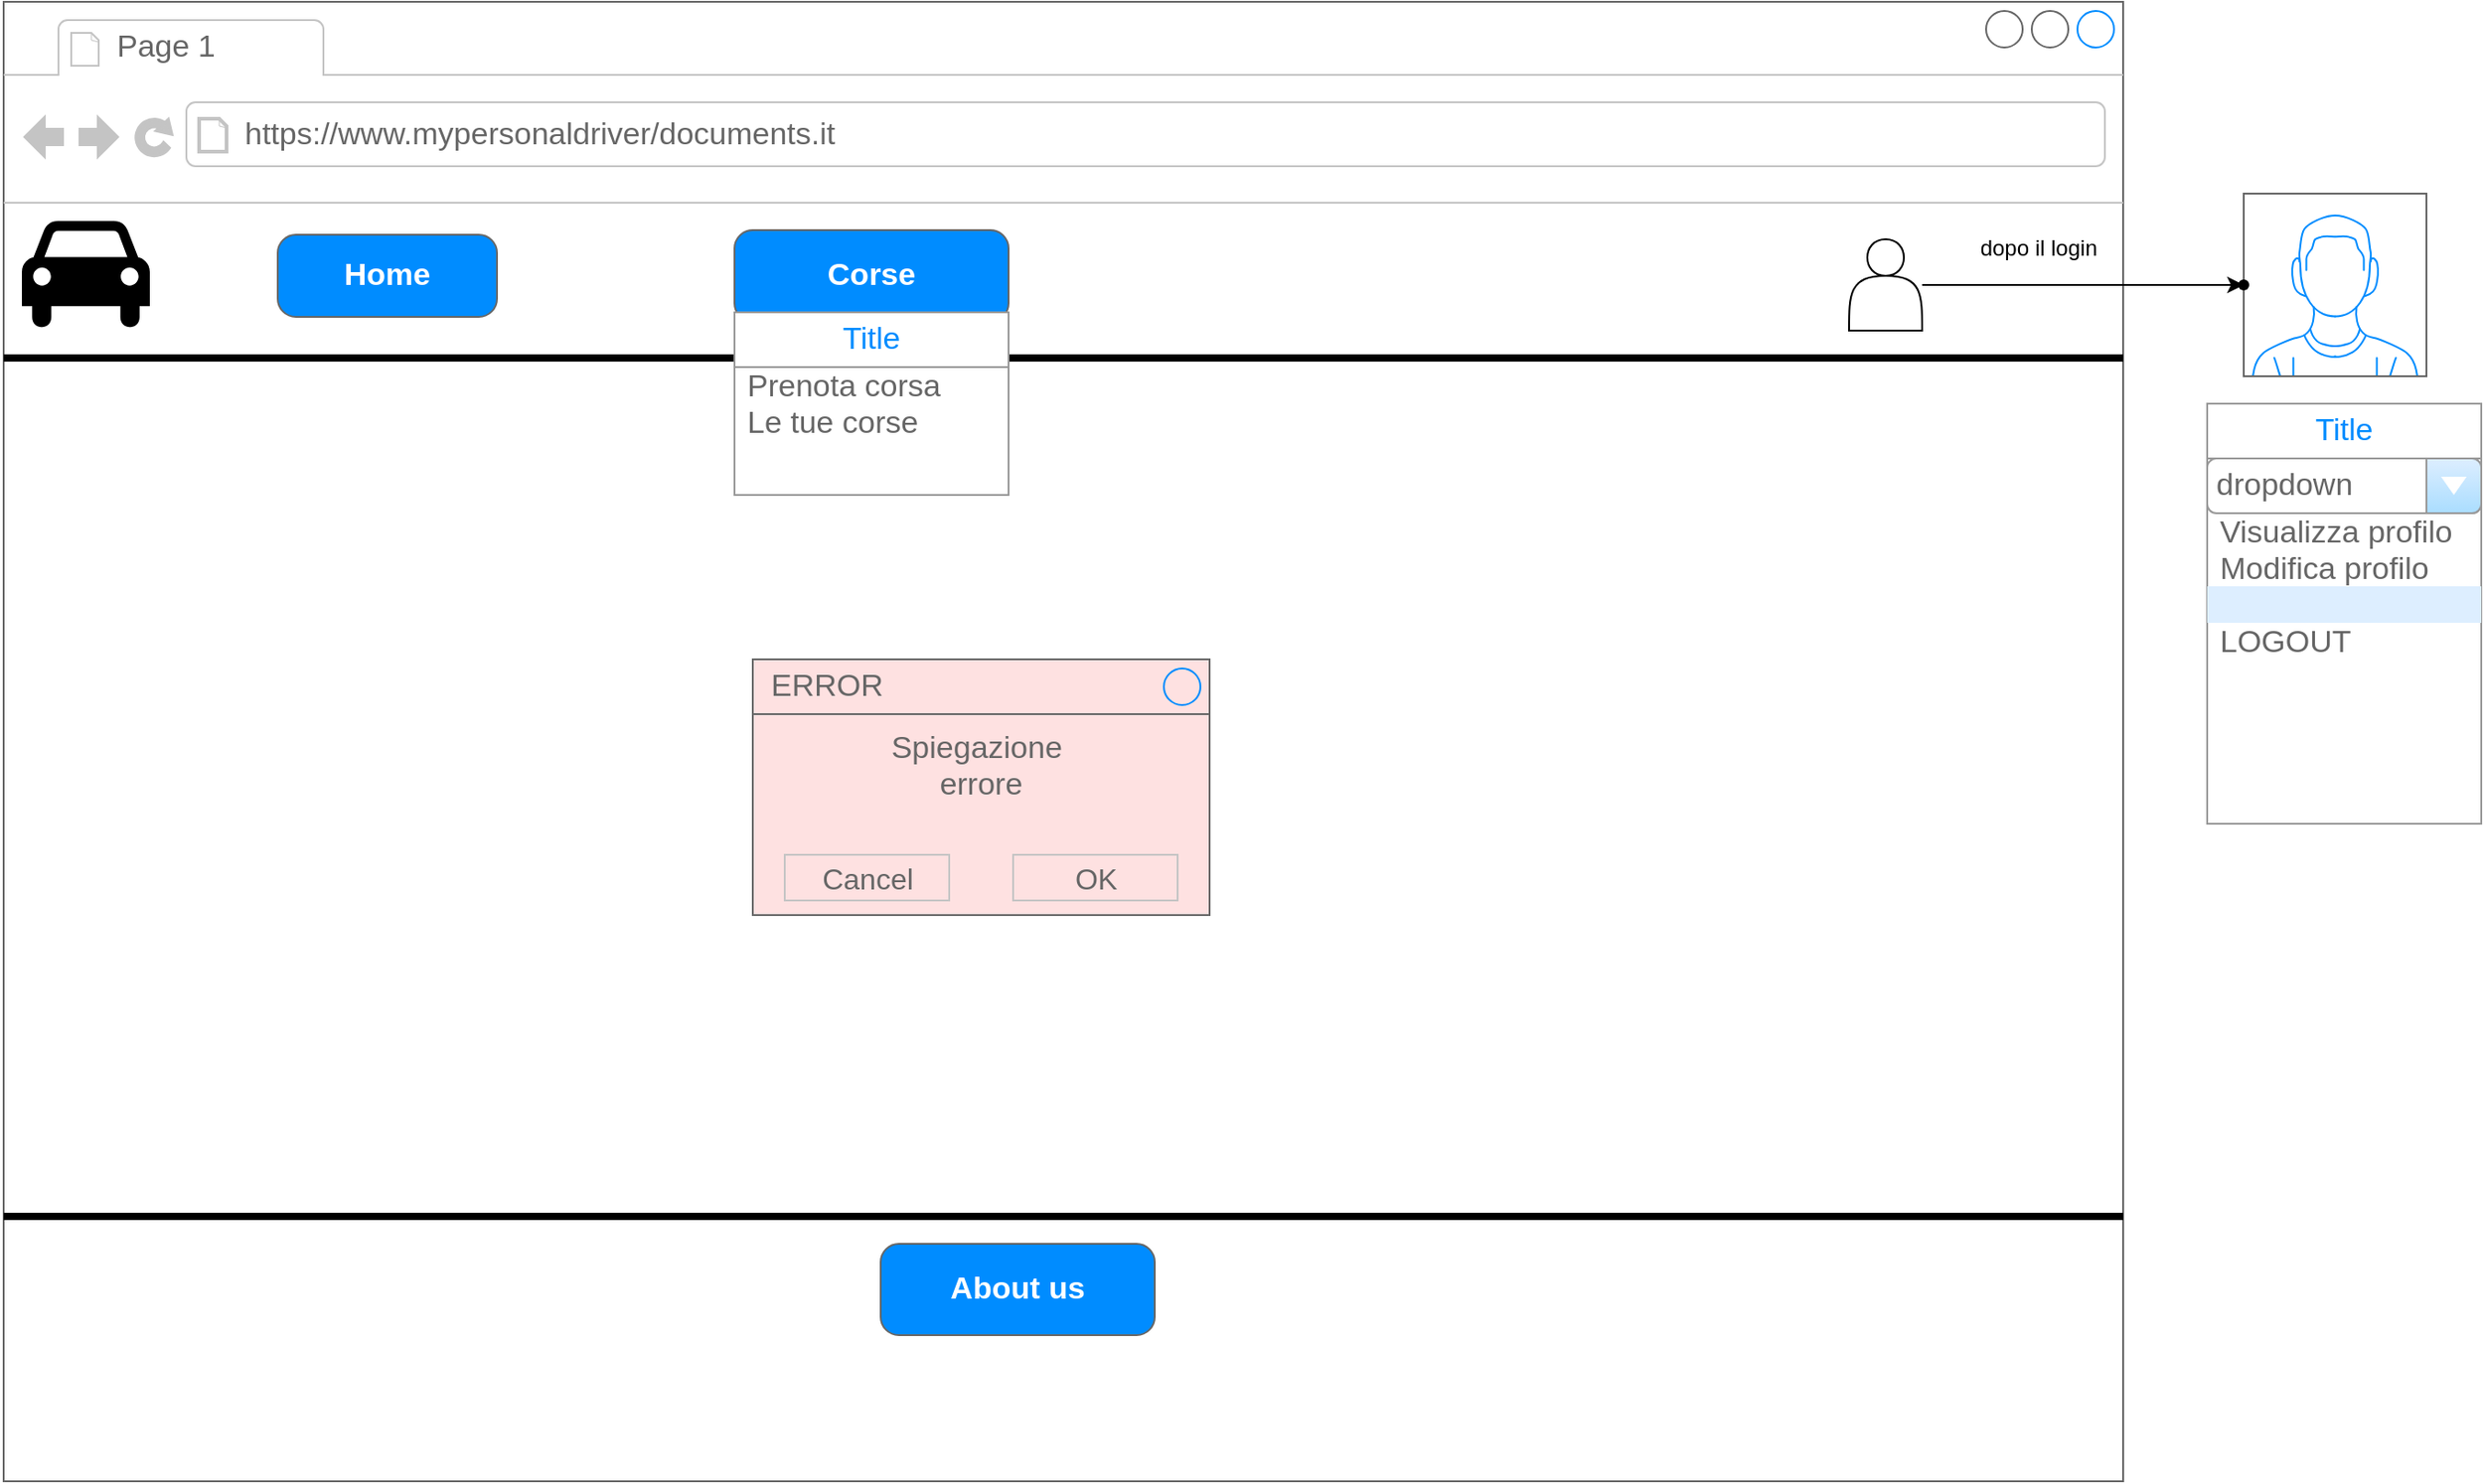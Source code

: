 <mxfile version="24.7.8">
  <diagram name="Pagina-1" id="f8DElW83291utPv9S6O0">
    <mxGraphModel dx="1518" dy="1900" grid="1" gridSize="10" guides="1" tooltips="1" connect="1" arrows="1" fold="1" page="1" pageScale="1" pageWidth="827" pageHeight="1169" math="0" shadow="0">
      <root>
        <mxCell id="0" />
        <mxCell id="1" parent="0" />
        <mxCell id="PLUFHSTD39UYiwxeZ5gk-1" value="" style="strokeWidth=1;shadow=0;dashed=0;align=center;html=1;shape=mxgraph.mockup.containers.browserWindow;rSize=0;strokeColor=#666666;strokeColor2=#008cff;strokeColor3=#c4c4c4;mainText=,;recursiveResize=0;" vertex="1" parent="1">
          <mxGeometry x="54" y="-10" width="1160" height="810" as="geometry" />
        </mxCell>
        <mxCell id="PLUFHSTD39UYiwxeZ5gk-2" value="Page 1" style="strokeWidth=1;shadow=0;dashed=0;align=center;html=1;shape=mxgraph.mockup.containers.anchor;fontSize=17;fontColor=#666666;align=left;whiteSpace=wrap;" vertex="1" parent="PLUFHSTD39UYiwxeZ5gk-1">
          <mxGeometry x="60" y="12" width="110" height="26" as="geometry" />
        </mxCell>
        <mxCell id="PLUFHSTD39UYiwxeZ5gk-3" value="https://www.mypersonaldriver/documents.it" style="strokeWidth=1;shadow=0;dashed=0;align=center;html=1;shape=mxgraph.mockup.containers.anchor;rSize=0;fontSize=17;fontColor=#666666;align=left;" vertex="1" parent="PLUFHSTD39UYiwxeZ5gk-1">
          <mxGeometry x="130" y="60" width="250" height="26" as="geometry" />
        </mxCell>
        <mxCell id="PLUFHSTD39UYiwxeZ5gk-37" value="" style="shape=actor;whiteSpace=wrap;html=1;" vertex="1" parent="PLUFHSTD39UYiwxeZ5gk-1">
          <mxGeometry x="1010" y="130" width="40" height="50" as="geometry" />
        </mxCell>
        <mxCell id="PLUFHSTD39UYiwxeZ5gk-41" value="dopo il login&amp;nbsp;" style="text;html=1;align=center;verticalAlign=middle;resizable=0;points=[];autosize=1;strokeColor=none;fillColor=none;" vertex="1" parent="PLUFHSTD39UYiwxeZ5gk-1">
          <mxGeometry x="1070" y="120" width="90" height="30" as="geometry" />
        </mxCell>
        <mxCell id="PLUFHSTD39UYiwxeZ5gk-55" value="" style="line;strokeWidth=4;html=1;perimeter=backbonePerimeter;points=[];outlineConnect=0;" vertex="1" parent="PLUFHSTD39UYiwxeZ5gk-1">
          <mxGeometry y="190" width="1160" height="10" as="geometry" />
        </mxCell>
        <mxCell id="PLUFHSTD39UYiwxeZ5gk-58" value="" style="shape=mxgraph.signs.transportation.car_4;html=1;pointerEvents=1;fillColor=#000000;strokeColor=none;verticalLabelPosition=bottom;verticalAlign=top;align=center;" vertex="1" parent="PLUFHSTD39UYiwxeZ5gk-1">
          <mxGeometry x="10" y="120" width="70" height="60" as="geometry" />
        </mxCell>
        <mxCell id="PLUFHSTD39UYiwxeZ5gk-59" value="Home" style="strokeWidth=1;shadow=0;dashed=0;align=center;html=1;shape=mxgraph.mockup.buttons.button;strokeColor=#666666;fontColor=#ffffff;mainText=;buttonStyle=round;fontSize=17;fontStyle=1;fillColor=#008cff;whiteSpace=wrap;" vertex="1" parent="PLUFHSTD39UYiwxeZ5gk-1">
          <mxGeometry x="150" y="127.5" width="120" height="45" as="geometry" />
        </mxCell>
        <mxCell id="PLUFHSTD39UYiwxeZ5gk-60" value="" style="line;strokeWidth=4;html=1;perimeter=backbonePerimeter;points=[];outlineConnect=0;" vertex="1" parent="PLUFHSTD39UYiwxeZ5gk-1">
          <mxGeometry y="660" width="1160" height="10" as="geometry" />
        </mxCell>
        <mxCell id="PLUFHSTD39UYiwxeZ5gk-61" value="About us" style="strokeWidth=1;shadow=0;dashed=0;align=center;html=1;shape=mxgraph.mockup.buttons.button;strokeColor=#666666;fontColor=#ffffff;mainText=;buttonStyle=round;fontSize=17;fontStyle=1;fillColor=#008cff;whiteSpace=wrap;" vertex="1" parent="PLUFHSTD39UYiwxeZ5gk-1">
          <mxGeometry x="480" y="680" width="150" height="50" as="geometry" />
        </mxCell>
        <mxCell id="PLUFHSTD39UYiwxeZ5gk-62" value="Corse" style="strokeWidth=1;shadow=0;dashed=0;align=center;html=1;shape=mxgraph.mockup.buttons.button;strokeColor=#666666;fontColor=#ffffff;mainText=;buttonStyle=round;fontSize=17;fontStyle=1;fillColor=#008cff;whiteSpace=wrap;" vertex="1" parent="PLUFHSTD39UYiwxeZ5gk-1">
          <mxGeometry x="400" y="125" width="150" height="50" as="geometry" />
        </mxCell>
        <mxCell id="PLUFHSTD39UYiwxeZ5gk-85" value="Spiegazione&amp;nbsp;&lt;div&gt;errore&lt;/div&gt;" style="strokeWidth=1;shadow=0;dashed=0;align=center;html=1;shape=mxgraph.mockup.containers.rrect;rSize=0;strokeColor=#666666;fontColor=#666666;fontSize=17;verticalAlign=top;whiteSpace=wrap;fillColor=#fee1e1;spacingTop=32;" vertex="1" parent="PLUFHSTD39UYiwxeZ5gk-1">
          <mxGeometry x="410" y="360" width="250" height="140" as="geometry" />
        </mxCell>
        <mxCell id="PLUFHSTD39UYiwxeZ5gk-86" value="ERROR" style="strokeWidth=1;shadow=0;dashed=0;align=center;html=1;shape=mxgraph.mockup.containers.rrect;rSize=0;fontSize=17;fontColor=#666666;strokeColor=#666666;align=left;spacingLeft=8;fillColor=none;resizeWidth=1;whiteSpace=wrap;" vertex="1" parent="PLUFHSTD39UYiwxeZ5gk-85">
          <mxGeometry width="250" height="30" relative="1" as="geometry" />
        </mxCell>
        <mxCell id="PLUFHSTD39UYiwxeZ5gk-87" value="" style="shape=ellipse;strokeColor=#008cff;resizable=0;fillColor=none;html=1;" vertex="1" parent="PLUFHSTD39UYiwxeZ5gk-86">
          <mxGeometry x="1" y="0.5" width="20" height="20" relative="1" as="geometry">
            <mxPoint x="-25" y="-10" as="offset" />
          </mxGeometry>
        </mxCell>
        <mxCell id="PLUFHSTD39UYiwxeZ5gk-88" value="Cancel" style="strokeWidth=1;shadow=0;dashed=0;align=center;html=1;shape=mxgraph.mockup.containers.rrect;rSize=0;fontSize=16;fontColor=#666666;strokeColor=#c4c4c4;whiteSpace=wrap;fillColor=none;" vertex="1" parent="PLUFHSTD39UYiwxeZ5gk-85">
          <mxGeometry x="0.25" y="1" width="90" height="25" relative="1" as="geometry">
            <mxPoint x="-45" y="-33" as="offset" />
          </mxGeometry>
        </mxCell>
        <mxCell id="PLUFHSTD39UYiwxeZ5gk-89" value="OK" style="strokeWidth=1;shadow=0;dashed=0;align=center;html=1;shape=mxgraph.mockup.containers.rrect;rSize=0;fontSize=16;fontColor=#666666;strokeColor=#c4c4c4;whiteSpace=wrap;fillColor=none;" vertex="1" parent="PLUFHSTD39UYiwxeZ5gk-85">
          <mxGeometry x="0.75" y="1" width="90" height="25" relative="1" as="geometry">
            <mxPoint x="-45" y="-33" as="offset" />
          </mxGeometry>
        </mxCell>
        <mxCell id="PLUFHSTD39UYiwxeZ5gk-38" value="" style="verticalLabelPosition=bottom;shadow=0;dashed=0;align=center;html=1;verticalAlign=top;strokeWidth=1;shape=mxgraph.mockup.containers.userMale;strokeColor=#666666;strokeColor2=#008cff;" vertex="1" parent="1">
          <mxGeometry x="1280" y="95" width="100" height="100" as="geometry" />
        </mxCell>
        <mxCell id="PLUFHSTD39UYiwxeZ5gk-39" value="" style="shape=waypoint;sketch=0;size=6;pointerEvents=1;points=[];fillColor=default;resizable=0;rotatable=0;perimeter=centerPerimeter;snapToPoint=1;" vertex="1" parent="1">
          <mxGeometry x="1270" y="135" width="20" height="20" as="geometry" />
        </mxCell>
        <mxCell id="PLUFHSTD39UYiwxeZ5gk-40" value="" style="edgeStyle=orthogonalEdgeStyle;rounded=0;orthogonalLoop=1;jettySize=auto;html=1;" edge="1" parent="1" source="PLUFHSTD39UYiwxeZ5gk-37" target="PLUFHSTD39UYiwxeZ5gk-39">
          <mxGeometry relative="1" as="geometry" />
        </mxCell>
        <mxCell id="PLUFHSTD39UYiwxeZ5gk-79" value="Title" style="swimlane;strokeColor=#999999;swimlaneFillColor=#FFFFFF;fillColor=#ffffff;fontColor=#008CFF;fontStyle=0;childLayout=stackLayout;horizontal=1;startSize=30;horizontalStack=0;resizeParent=1;resizeParentMax=0;resizeLast=0;collapsible=0;marginBottom=0;whiteSpace=wrap;html=1;fontSize=17;" vertex="1" parent="1">
          <mxGeometry x="454" y="160" width="150" height="100" as="geometry" />
        </mxCell>
        <mxCell id="PLUFHSTD39UYiwxeZ5gk-80" value="Prenota corsa" style="text;spacing=0;strokeColor=none;align=left;verticalAlign=middle;spacingLeft=7;spacingRight=10;overflow=hidden;points=[[0,0.5],[1,0.5]];portConstraint=eastwest;rotatable=0;whiteSpace=wrap;html=1;fillColor=none;fontColor=#666666;fontSize=17;" vertex="1" parent="PLUFHSTD39UYiwxeZ5gk-79">
          <mxGeometry y="30" width="150" height="20" as="geometry" />
        </mxCell>
        <mxCell id="PLUFHSTD39UYiwxeZ5gk-81" value="Le tue corse" style="text;spacing=0;strokeColor=none;align=left;verticalAlign=middle;spacingLeft=7;spacingRight=10;overflow=hidden;points=[[0,0.5],[1,0.5]];portConstraint=eastwest;rotatable=0;whiteSpace=wrap;html=1;rSize=5;fillColor=none;fontColor=#666666;fontSize=17;" vertex="1" parent="PLUFHSTD39UYiwxeZ5gk-79">
          <mxGeometry y="50" width="150" height="20" as="geometry" />
        </mxCell>
        <mxCell id="PLUFHSTD39UYiwxeZ5gk-84" value="" style="text;spacing=0;strokeColor=none;align=left;verticalAlign=middle;spacingLeft=7;spacingRight=10;overflow=hidden;points=[[0,0.5],[1,0.5]];portConstraint=eastwest;rotatable=0;whiteSpace=wrap;html=1;fillColor=none;fontColor=#666666;fontSize=17;" vertex="1" parent="PLUFHSTD39UYiwxeZ5gk-79">
          <mxGeometry y="70" width="150" height="30" as="geometry" />
        </mxCell>
        <mxCell id="PLUFHSTD39UYiwxeZ5gk-106" value="Title" style="swimlane;strokeColor=#999999;swimlaneFillColor=#FFFFFF;fillColor=#ffffff;fontColor=#008CFF;fontStyle=0;childLayout=stackLayout;horizontal=1;startSize=30;horizontalStack=0;resizeParent=1;resizeParentMax=0;resizeLast=0;collapsible=0;marginBottom=0;whiteSpace=wrap;html=1;fontSize=17;" vertex="1" parent="1">
          <mxGeometry x="1260" y="210" width="150" height="230" as="geometry" />
        </mxCell>
        <mxCell id="PLUFHSTD39UYiwxeZ5gk-54" value="dropdown" style="strokeWidth=1;shadow=0;dashed=0;align=center;html=1;shape=mxgraph.mockup.forms.comboBox;strokeColor=#999999;fillColor=#ddeeff;align=left;fillColor2=#aaddff;mainText=;fontColor=#666666;fontSize=17;spacingLeft=3;" vertex="1" parent="PLUFHSTD39UYiwxeZ5gk-106">
          <mxGeometry y="30" width="150" height="30" as="geometry" />
        </mxCell>
        <mxCell id="PLUFHSTD39UYiwxeZ5gk-107" value="Visualizza profilo" style="text;spacing=0;strokeColor=none;align=left;verticalAlign=middle;spacingLeft=7;spacingRight=10;overflow=hidden;points=[[0,0.5],[1,0.5]];portConstraint=eastwest;rotatable=0;whiteSpace=wrap;html=1;fillColor=none;fontColor=#666666;fontSize=17;" vertex="1" parent="PLUFHSTD39UYiwxeZ5gk-106">
          <mxGeometry y="60" width="150" height="20" as="geometry" />
        </mxCell>
        <mxCell id="PLUFHSTD39UYiwxeZ5gk-108" value="Modifica profilo" style="text;spacing=0;strokeColor=none;align=left;verticalAlign=middle;spacingLeft=7;spacingRight=10;overflow=hidden;points=[[0,0.5],[1,0.5]];portConstraint=eastwest;rotatable=0;whiteSpace=wrap;html=1;rSize=5;fillColor=none;fontColor=#666666;fontSize=17;" vertex="1" parent="PLUFHSTD39UYiwxeZ5gk-106">
          <mxGeometry y="80" width="150" height="20" as="geometry" />
        </mxCell>
        <mxCell id="PLUFHSTD39UYiwxeZ5gk-109" value="" style="text;spacing=0;strokeColor=none;align=left;verticalAlign=middle;spacingLeft=7;spacingRight=10;overflow=hidden;points=[[0,0.5],[1,0.5]];portConstraint=eastwest;rotatable=0;whiteSpace=wrap;html=1;rSize=5;fillColor=#DDEEFF;fontColor=#666666;fontSize=17;" vertex="1" parent="PLUFHSTD39UYiwxeZ5gk-106">
          <mxGeometry y="100" width="150" height="20" as="geometry" />
        </mxCell>
        <mxCell id="PLUFHSTD39UYiwxeZ5gk-110" value="LOGOUT" style="text;spacing=0;strokeColor=none;align=left;verticalAlign=middle;spacingLeft=7;spacingRight=10;overflow=hidden;points=[[0,0.5],[1,0.5]];portConstraint=eastwest;rotatable=0;whiteSpace=wrap;html=1;fillColor=none;fontColor=#666666;fontSize=17;" vertex="1" parent="PLUFHSTD39UYiwxeZ5gk-106">
          <mxGeometry y="120" width="150" height="20" as="geometry" />
        </mxCell>
        <mxCell id="PLUFHSTD39UYiwxeZ5gk-111" value="" style="text;spacing=0;strokeColor=none;align=left;verticalAlign=middle;spacingLeft=7;spacingRight=10;overflow=hidden;points=[[0,0.5],[1,0.5]];portConstraint=eastwest;rotatable=0;whiteSpace=wrap;html=1;fillColor=none;fontColor=#666666;fontSize=17;" vertex="1" parent="PLUFHSTD39UYiwxeZ5gk-106">
          <mxGeometry y="140" width="150" height="90" as="geometry" />
        </mxCell>
      </root>
    </mxGraphModel>
  </diagram>
</mxfile>
